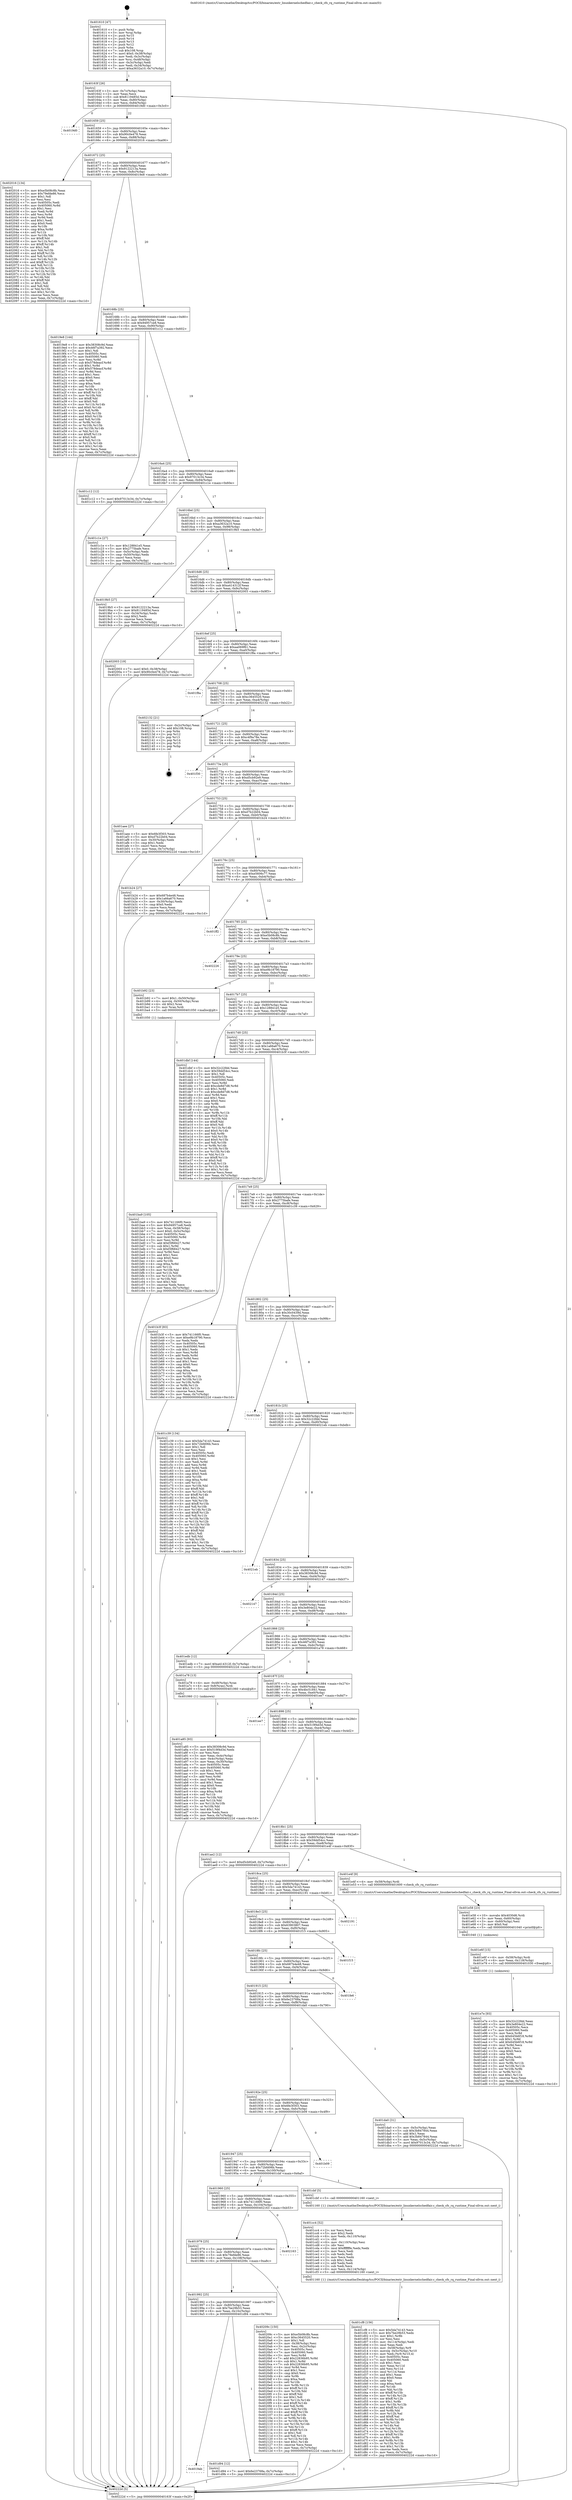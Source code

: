 digraph "0x401610" {
  label = "0x401610 (/mnt/c/Users/mathe/Desktop/tcc/POCII/binaries/extr_linuxkernelschedfair.c_check_cfs_rq_runtime_Final-ollvm.out::main(0))"
  labelloc = "t"
  node[shape=record]

  Entry [label="",width=0.3,height=0.3,shape=circle,fillcolor=black,style=filled]
  "0x40163f" [label="{
     0x40163f [26]\l
     | [instrs]\l
     &nbsp;&nbsp;0x40163f \<+3\>: mov -0x7c(%rbp),%eax\l
     &nbsp;&nbsp;0x401642 \<+2\>: mov %eax,%ecx\l
     &nbsp;&nbsp;0x401644 \<+6\>: sub $0x8119485d,%ecx\l
     &nbsp;&nbsp;0x40164a \<+3\>: mov %eax,-0x80(%rbp)\l
     &nbsp;&nbsp;0x40164d \<+6\>: mov %ecx,-0x84(%rbp)\l
     &nbsp;&nbsp;0x401653 \<+6\>: je 00000000004019d0 \<main+0x3c0\>\l
  }"]
  "0x4019d0" [label="{
     0x4019d0\l
  }", style=dashed]
  "0x401659" [label="{
     0x401659 [25]\l
     | [instrs]\l
     &nbsp;&nbsp;0x401659 \<+5\>: jmp 000000000040165e \<main+0x4e\>\l
     &nbsp;&nbsp;0x40165e \<+3\>: mov -0x80(%rbp),%eax\l
     &nbsp;&nbsp;0x401661 \<+5\>: sub $0x90c0e478,%eax\l
     &nbsp;&nbsp;0x401666 \<+6\>: mov %eax,-0x88(%rbp)\l
     &nbsp;&nbsp;0x40166c \<+6\>: je 0000000000402016 \<main+0xa06\>\l
  }"]
  Exit [label="",width=0.3,height=0.3,shape=circle,fillcolor=black,style=filled,peripheries=2]
  "0x402016" [label="{
     0x402016 [134]\l
     | [instrs]\l
     &nbsp;&nbsp;0x402016 \<+5\>: mov $0xe5b08c8b,%eax\l
     &nbsp;&nbsp;0x40201b \<+5\>: mov $0x79efde86,%ecx\l
     &nbsp;&nbsp;0x402020 \<+2\>: mov $0x1,%dl\l
     &nbsp;&nbsp;0x402022 \<+2\>: xor %esi,%esi\l
     &nbsp;&nbsp;0x402024 \<+7\>: mov 0x40505c,%edi\l
     &nbsp;&nbsp;0x40202b \<+8\>: mov 0x405060,%r8d\l
     &nbsp;&nbsp;0x402033 \<+3\>: sub $0x1,%esi\l
     &nbsp;&nbsp;0x402036 \<+3\>: mov %edi,%r9d\l
     &nbsp;&nbsp;0x402039 \<+3\>: add %esi,%r9d\l
     &nbsp;&nbsp;0x40203c \<+4\>: imul %r9d,%edi\l
     &nbsp;&nbsp;0x402040 \<+3\>: and $0x1,%edi\l
     &nbsp;&nbsp;0x402043 \<+3\>: cmp $0x0,%edi\l
     &nbsp;&nbsp;0x402046 \<+4\>: sete %r10b\l
     &nbsp;&nbsp;0x40204a \<+4\>: cmp $0xa,%r8d\l
     &nbsp;&nbsp;0x40204e \<+4\>: setl %r11b\l
     &nbsp;&nbsp;0x402052 \<+3\>: mov %r10b,%bl\l
     &nbsp;&nbsp;0x402055 \<+3\>: xor $0xff,%bl\l
     &nbsp;&nbsp;0x402058 \<+3\>: mov %r11b,%r14b\l
     &nbsp;&nbsp;0x40205b \<+4\>: xor $0xff,%r14b\l
     &nbsp;&nbsp;0x40205f \<+3\>: xor $0x1,%dl\l
     &nbsp;&nbsp;0x402062 \<+3\>: mov %bl,%r15b\l
     &nbsp;&nbsp;0x402065 \<+4\>: and $0xff,%r15b\l
     &nbsp;&nbsp;0x402069 \<+3\>: and %dl,%r10b\l
     &nbsp;&nbsp;0x40206c \<+3\>: mov %r14b,%r12b\l
     &nbsp;&nbsp;0x40206f \<+4\>: and $0xff,%r12b\l
     &nbsp;&nbsp;0x402073 \<+3\>: and %dl,%r11b\l
     &nbsp;&nbsp;0x402076 \<+3\>: or %r10b,%r15b\l
     &nbsp;&nbsp;0x402079 \<+3\>: or %r11b,%r12b\l
     &nbsp;&nbsp;0x40207c \<+3\>: xor %r12b,%r15b\l
     &nbsp;&nbsp;0x40207f \<+3\>: or %r14b,%bl\l
     &nbsp;&nbsp;0x402082 \<+3\>: xor $0xff,%bl\l
     &nbsp;&nbsp;0x402085 \<+3\>: or $0x1,%dl\l
     &nbsp;&nbsp;0x402088 \<+2\>: and %dl,%bl\l
     &nbsp;&nbsp;0x40208a \<+3\>: or %bl,%r15b\l
     &nbsp;&nbsp;0x40208d \<+4\>: test $0x1,%r15b\l
     &nbsp;&nbsp;0x402091 \<+3\>: cmovne %ecx,%eax\l
     &nbsp;&nbsp;0x402094 \<+3\>: mov %eax,-0x7c(%rbp)\l
     &nbsp;&nbsp;0x402097 \<+5\>: jmp 000000000040222d \<main+0xc1d\>\l
  }"]
  "0x401672" [label="{
     0x401672 [25]\l
     | [instrs]\l
     &nbsp;&nbsp;0x401672 \<+5\>: jmp 0000000000401677 \<main+0x67\>\l
     &nbsp;&nbsp;0x401677 \<+3\>: mov -0x80(%rbp),%eax\l
     &nbsp;&nbsp;0x40167a \<+5\>: sub $0x9122213a,%eax\l
     &nbsp;&nbsp;0x40167f \<+6\>: mov %eax,-0x8c(%rbp)\l
     &nbsp;&nbsp;0x401685 \<+6\>: je 00000000004019e8 \<main+0x3d8\>\l
  }"]
  "0x401e7e" [label="{
     0x401e7e [93]\l
     | [instrs]\l
     &nbsp;&nbsp;0x401e7e \<+5\>: mov $0x32c22fdd,%eax\l
     &nbsp;&nbsp;0x401e83 \<+5\>: mov $0x3e804e22,%esi\l
     &nbsp;&nbsp;0x401e88 \<+7\>: mov 0x40505c,%ecx\l
     &nbsp;&nbsp;0x401e8f \<+7\>: mov 0x405060,%edx\l
     &nbsp;&nbsp;0x401e96 \<+3\>: mov %ecx,%r8d\l
     &nbsp;&nbsp;0x401e99 \<+7\>: sub $0x645b6f18,%r8d\l
     &nbsp;&nbsp;0x401ea0 \<+4\>: sub $0x1,%r8d\l
     &nbsp;&nbsp;0x401ea4 \<+7\>: add $0x645b6f18,%r8d\l
     &nbsp;&nbsp;0x401eab \<+4\>: imul %r8d,%ecx\l
     &nbsp;&nbsp;0x401eaf \<+3\>: and $0x1,%ecx\l
     &nbsp;&nbsp;0x401eb2 \<+3\>: cmp $0x0,%ecx\l
     &nbsp;&nbsp;0x401eb5 \<+4\>: sete %r9b\l
     &nbsp;&nbsp;0x401eb9 \<+3\>: cmp $0xa,%edx\l
     &nbsp;&nbsp;0x401ebc \<+4\>: setl %r10b\l
     &nbsp;&nbsp;0x401ec0 \<+3\>: mov %r9b,%r11b\l
     &nbsp;&nbsp;0x401ec3 \<+3\>: and %r10b,%r11b\l
     &nbsp;&nbsp;0x401ec6 \<+3\>: xor %r10b,%r9b\l
     &nbsp;&nbsp;0x401ec9 \<+3\>: or %r9b,%r11b\l
     &nbsp;&nbsp;0x401ecc \<+4\>: test $0x1,%r11b\l
     &nbsp;&nbsp;0x401ed0 \<+3\>: cmovne %esi,%eax\l
     &nbsp;&nbsp;0x401ed3 \<+3\>: mov %eax,-0x7c(%rbp)\l
     &nbsp;&nbsp;0x401ed6 \<+5\>: jmp 000000000040222d \<main+0xc1d\>\l
  }"]
  "0x4019e8" [label="{
     0x4019e8 [144]\l
     | [instrs]\l
     &nbsp;&nbsp;0x4019e8 \<+5\>: mov $0x38308c9d,%eax\l
     &nbsp;&nbsp;0x4019ed \<+5\>: mov $0x46f7a392,%ecx\l
     &nbsp;&nbsp;0x4019f2 \<+2\>: mov $0x1,%dl\l
     &nbsp;&nbsp;0x4019f4 \<+7\>: mov 0x40505c,%esi\l
     &nbsp;&nbsp;0x4019fb \<+7\>: mov 0x405060,%edi\l
     &nbsp;&nbsp;0x401a02 \<+3\>: mov %esi,%r8d\l
     &nbsp;&nbsp;0x401a05 \<+7\>: sub $0x578deacf,%r8d\l
     &nbsp;&nbsp;0x401a0c \<+4\>: sub $0x1,%r8d\l
     &nbsp;&nbsp;0x401a10 \<+7\>: add $0x578deacf,%r8d\l
     &nbsp;&nbsp;0x401a17 \<+4\>: imul %r8d,%esi\l
     &nbsp;&nbsp;0x401a1b \<+3\>: and $0x1,%esi\l
     &nbsp;&nbsp;0x401a1e \<+3\>: cmp $0x0,%esi\l
     &nbsp;&nbsp;0x401a21 \<+4\>: sete %r9b\l
     &nbsp;&nbsp;0x401a25 \<+3\>: cmp $0xa,%edi\l
     &nbsp;&nbsp;0x401a28 \<+4\>: setl %r10b\l
     &nbsp;&nbsp;0x401a2c \<+3\>: mov %r9b,%r11b\l
     &nbsp;&nbsp;0x401a2f \<+4\>: xor $0xff,%r11b\l
     &nbsp;&nbsp;0x401a33 \<+3\>: mov %r10b,%bl\l
     &nbsp;&nbsp;0x401a36 \<+3\>: xor $0xff,%bl\l
     &nbsp;&nbsp;0x401a39 \<+3\>: xor $0x0,%dl\l
     &nbsp;&nbsp;0x401a3c \<+3\>: mov %r11b,%r14b\l
     &nbsp;&nbsp;0x401a3f \<+4\>: and $0x0,%r14b\l
     &nbsp;&nbsp;0x401a43 \<+3\>: and %dl,%r9b\l
     &nbsp;&nbsp;0x401a46 \<+3\>: mov %bl,%r15b\l
     &nbsp;&nbsp;0x401a49 \<+4\>: and $0x0,%r15b\l
     &nbsp;&nbsp;0x401a4d \<+3\>: and %dl,%r10b\l
     &nbsp;&nbsp;0x401a50 \<+3\>: or %r9b,%r14b\l
     &nbsp;&nbsp;0x401a53 \<+3\>: or %r10b,%r15b\l
     &nbsp;&nbsp;0x401a56 \<+3\>: xor %r15b,%r14b\l
     &nbsp;&nbsp;0x401a59 \<+3\>: or %bl,%r11b\l
     &nbsp;&nbsp;0x401a5c \<+4\>: xor $0xff,%r11b\l
     &nbsp;&nbsp;0x401a60 \<+3\>: or $0x0,%dl\l
     &nbsp;&nbsp;0x401a63 \<+3\>: and %dl,%r11b\l
     &nbsp;&nbsp;0x401a66 \<+3\>: or %r11b,%r14b\l
     &nbsp;&nbsp;0x401a69 \<+4\>: test $0x1,%r14b\l
     &nbsp;&nbsp;0x401a6d \<+3\>: cmovne %ecx,%eax\l
     &nbsp;&nbsp;0x401a70 \<+3\>: mov %eax,-0x7c(%rbp)\l
     &nbsp;&nbsp;0x401a73 \<+5\>: jmp 000000000040222d \<main+0xc1d\>\l
  }"]
  "0x40168b" [label="{
     0x40168b [25]\l
     | [instrs]\l
     &nbsp;&nbsp;0x40168b \<+5\>: jmp 0000000000401690 \<main+0x80\>\l
     &nbsp;&nbsp;0x401690 \<+3\>: mov -0x80(%rbp),%eax\l
     &nbsp;&nbsp;0x401693 \<+5\>: sub $0x94957ce8,%eax\l
     &nbsp;&nbsp;0x401698 \<+6\>: mov %eax,-0x90(%rbp)\l
     &nbsp;&nbsp;0x40169e \<+6\>: je 0000000000401c12 \<main+0x602\>\l
  }"]
  "0x401e6f" [label="{
     0x401e6f [15]\l
     | [instrs]\l
     &nbsp;&nbsp;0x401e6f \<+4\>: mov -0x58(%rbp),%rdi\l
     &nbsp;&nbsp;0x401e73 \<+6\>: mov %eax,-0x118(%rbp)\l
     &nbsp;&nbsp;0x401e79 \<+5\>: call 0000000000401030 \<free@plt\>\l
     | [calls]\l
     &nbsp;&nbsp;0x401030 \{1\} (unknown)\l
  }"]
  "0x401c12" [label="{
     0x401c12 [12]\l
     | [instrs]\l
     &nbsp;&nbsp;0x401c12 \<+7\>: movl $0x97013c34,-0x7c(%rbp)\l
     &nbsp;&nbsp;0x401c19 \<+5\>: jmp 000000000040222d \<main+0xc1d\>\l
  }"]
  "0x4016a4" [label="{
     0x4016a4 [25]\l
     | [instrs]\l
     &nbsp;&nbsp;0x4016a4 \<+5\>: jmp 00000000004016a9 \<main+0x99\>\l
     &nbsp;&nbsp;0x4016a9 \<+3\>: mov -0x80(%rbp),%eax\l
     &nbsp;&nbsp;0x4016ac \<+5\>: sub $0x97013c34,%eax\l
     &nbsp;&nbsp;0x4016b1 \<+6\>: mov %eax,-0x94(%rbp)\l
     &nbsp;&nbsp;0x4016b7 \<+6\>: je 0000000000401c1e \<main+0x60e\>\l
  }"]
  "0x401e58" [label="{
     0x401e58 [23]\l
     | [instrs]\l
     &nbsp;&nbsp;0x401e58 \<+10\>: movabs $0x4030d6,%rdi\l
     &nbsp;&nbsp;0x401e62 \<+3\>: mov %eax,-0x60(%rbp)\l
     &nbsp;&nbsp;0x401e65 \<+3\>: mov -0x60(%rbp),%esi\l
     &nbsp;&nbsp;0x401e68 \<+2\>: mov $0x0,%al\l
     &nbsp;&nbsp;0x401e6a \<+5\>: call 0000000000401040 \<printf@plt\>\l
     | [calls]\l
     &nbsp;&nbsp;0x401040 \{1\} (unknown)\l
  }"]
  "0x401c1e" [label="{
     0x401c1e [27]\l
     | [instrs]\l
     &nbsp;&nbsp;0x401c1e \<+5\>: mov $0x128841e5,%eax\l
     &nbsp;&nbsp;0x401c23 \<+5\>: mov $0x2775bafe,%ecx\l
     &nbsp;&nbsp;0x401c28 \<+3\>: mov -0x5c(%rbp),%edx\l
     &nbsp;&nbsp;0x401c2b \<+3\>: cmp -0x50(%rbp),%edx\l
     &nbsp;&nbsp;0x401c2e \<+3\>: cmovl %ecx,%eax\l
     &nbsp;&nbsp;0x401c31 \<+3\>: mov %eax,-0x7c(%rbp)\l
     &nbsp;&nbsp;0x401c34 \<+5\>: jmp 000000000040222d \<main+0xc1d\>\l
  }"]
  "0x4016bd" [label="{
     0x4016bd [25]\l
     | [instrs]\l
     &nbsp;&nbsp;0x4016bd \<+5\>: jmp 00000000004016c2 \<main+0xb2\>\l
     &nbsp;&nbsp;0x4016c2 \<+3\>: mov -0x80(%rbp),%eax\l
     &nbsp;&nbsp;0x4016c5 \<+5\>: sub $0xa3632a10,%eax\l
     &nbsp;&nbsp;0x4016ca \<+6\>: mov %eax,-0x98(%rbp)\l
     &nbsp;&nbsp;0x4016d0 \<+6\>: je 00000000004019b5 \<main+0x3a5\>\l
  }"]
  "0x4019ab" [label="{
     0x4019ab\l
  }", style=dashed]
  "0x4019b5" [label="{
     0x4019b5 [27]\l
     | [instrs]\l
     &nbsp;&nbsp;0x4019b5 \<+5\>: mov $0x9122213a,%eax\l
     &nbsp;&nbsp;0x4019ba \<+5\>: mov $0x8119485d,%ecx\l
     &nbsp;&nbsp;0x4019bf \<+3\>: mov -0x34(%rbp),%edx\l
     &nbsp;&nbsp;0x4019c2 \<+3\>: cmp $0x2,%edx\l
     &nbsp;&nbsp;0x4019c5 \<+3\>: cmovne %ecx,%eax\l
     &nbsp;&nbsp;0x4019c8 \<+3\>: mov %eax,-0x7c(%rbp)\l
     &nbsp;&nbsp;0x4019cb \<+5\>: jmp 000000000040222d \<main+0xc1d\>\l
  }"]
  "0x4016d6" [label="{
     0x4016d6 [25]\l
     | [instrs]\l
     &nbsp;&nbsp;0x4016d6 \<+5\>: jmp 00000000004016db \<main+0xcb\>\l
     &nbsp;&nbsp;0x4016db \<+3\>: mov -0x80(%rbp),%eax\l
     &nbsp;&nbsp;0x4016de \<+5\>: sub $0xa414312f,%eax\l
     &nbsp;&nbsp;0x4016e3 \<+6\>: mov %eax,-0x9c(%rbp)\l
     &nbsp;&nbsp;0x4016e9 \<+6\>: je 0000000000402003 \<main+0x9f3\>\l
  }"]
  "0x40222d" [label="{
     0x40222d [5]\l
     | [instrs]\l
     &nbsp;&nbsp;0x40222d \<+5\>: jmp 000000000040163f \<main+0x2f\>\l
  }"]
  "0x401610" [label="{
     0x401610 [47]\l
     | [instrs]\l
     &nbsp;&nbsp;0x401610 \<+1\>: push %rbp\l
     &nbsp;&nbsp;0x401611 \<+3\>: mov %rsp,%rbp\l
     &nbsp;&nbsp;0x401614 \<+2\>: push %r15\l
     &nbsp;&nbsp;0x401616 \<+2\>: push %r14\l
     &nbsp;&nbsp;0x401618 \<+2\>: push %r13\l
     &nbsp;&nbsp;0x40161a \<+2\>: push %r12\l
     &nbsp;&nbsp;0x40161c \<+1\>: push %rbx\l
     &nbsp;&nbsp;0x40161d \<+7\>: sub $0x108,%rsp\l
     &nbsp;&nbsp;0x401624 \<+7\>: movl $0x0,-0x38(%rbp)\l
     &nbsp;&nbsp;0x40162b \<+3\>: mov %edi,-0x3c(%rbp)\l
     &nbsp;&nbsp;0x40162e \<+4\>: mov %rsi,-0x48(%rbp)\l
     &nbsp;&nbsp;0x401632 \<+3\>: mov -0x3c(%rbp),%edi\l
     &nbsp;&nbsp;0x401635 \<+3\>: mov %edi,-0x34(%rbp)\l
     &nbsp;&nbsp;0x401638 \<+7\>: movl $0xa3632a10,-0x7c(%rbp)\l
  }"]
  "0x401d94" [label="{
     0x401d94 [12]\l
     | [instrs]\l
     &nbsp;&nbsp;0x401d94 \<+7\>: movl $0x6e23768a,-0x7c(%rbp)\l
     &nbsp;&nbsp;0x401d9b \<+5\>: jmp 000000000040222d \<main+0xc1d\>\l
  }"]
  "0x402003" [label="{
     0x402003 [19]\l
     | [instrs]\l
     &nbsp;&nbsp;0x402003 \<+7\>: movl $0x0,-0x38(%rbp)\l
     &nbsp;&nbsp;0x40200a \<+7\>: movl $0x90c0e478,-0x7c(%rbp)\l
     &nbsp;&nbsp;0x402011 \<+5\>: jmp 000000000040222d \<main+0xc1d\>\l
  }"]
  "0x4016ef" [label="{
     0x4016ef [25]\l
     | [instrs]\l
     &nbsp;&nbsp;0x4016ef \<+5\>: jmp 00000000004016f4 \<main+0xe4\>\l
     &nbsp;&nbsp;0x4016f4 \<+3\>: mov -0x80(%rbp),%eax\l
     &nbsp;&nbsp;0x4016f7 \<+5\>: sub $0xaa069f61,%eax\l
     &nbsp;&nbsp;0x4016fc \<+6\>: mov %eax,-0xa0(%rbp)\l
     &nbsp;&nbsp;0x401702 \<+6\>: je 0000000000401f8a \<main+0x97a\>\l
  }"]
  "0x401992" [label="{
     0x401992 [25]\l
     | [instrs]\l
     &nbsp;&nbsp;0x401992 \<+5\>: jmp 0000000000401997 \<main+0x387\>\l
     &nbsp;&nbsp;0x401997 \<+3\>: mov -0x80(%rbp),%eax\l
     &nbsp;&nbsp;0x40199a \<+5\>: sub $0x7be29b53,%eax\l
     &nbsp;&nbsp;0x40199f \<+6\>: mov %eax,-0x10c(%rbp)\l
     &nbsp;&nbsp;0x4019a5 \<+6\>: je 0000000000401d94 \<main+0x784\>\l
  }"]
  "0x401f8a" [label="{
     0x401f8a\l
  }", style=dashed]
  "0x401708" [label="{
     0x401708 [25]\l
     | [instrs]\l
     &nbsp;&nbsp;0x401708 \<+5\>: jmp 000000000040170d \<main+0xfd\>\l
     &nbsp;&nbsp;0x40170d \<+3\>: mov -0x80(%rbp),%eax\l
     &nbsp;&nbsp;0x401710 \<+5\>: sub $0xc3645520,%eax\l
     &nbsp;&nbsp;0x401715 \<+6\>: mov %eax,-0xa4(%rbp)\l
     &nbsp;&nbsp;0x40171b \<+6\>: je 0000000000402132 \<main+0xb22\>\l
  }"]
  "0x40209c" [label="{
     0x40209c [150]\l
     | [instrs]\l
     &nbsp;&nbsp;0x40209c \<+5\>: mov $0xe5b08c8b,%eax\l
     &nbsp;&nbsp;0x4020a1 \<+5\>: mov $0xc3645520,%ecx\l
     &nbsp;&nbsp;0x4020a6 \<+2\>: mov $0x1,%dl\l
     &nbsp;&nbsp;0x4020a8 \<+3\>: mov -0x38(%rbp),%esi\l
     &nbsp;&nbsp;0x4020ab \<+3\>: mov %esi,-0x2c(%rbp)\l
     &nbsp;&nbsp;0x4020ae \<+7\>: mov 0x40505c,%esi\l
     &nbsp;&nbsp;0x4020b5 \<+7\>: mov 0x405060,%edi\l
     &nbsp;&nbsp;0x4020bc \<+3\>: mov %esi,%r8d\l
     &nbsp;&nbsp;0x4020bf \<+7\>: add $0x22836b95,%r8d\l
     &nbsp;&nbsp;0x4020c6 \<+4\>: sub $0x1,%r8d\l
     &nbsp;&nbsp;0x4020ca \<+7\>: sub $0x22836b95,%r8d\l
     &nbsp;&nbsp;0x4020d1 \<+4\>: imul %r8d,%esi\l
     &nbsp;&nbsp;0x4020d5 \<+3\>: and $0x1,%esi\l
     &nbsp;&nbsp;0x4020d8 \<+3\>: cmp $0x0,%esi\l
     &nbsp;&nbsp;0x4020db \<+4\>: sete %r9b\l
     &nbsp;&nbsp;0x4020df \<+3\>: cmp $0xa,%edi\l
     &nbsp;&nbsp;0x4020e2 \<+4\>: setl %r10b\l
     &nbsp;&nbsp;0x4020e6 \<+3\>: mov %r9b,%r11b\l
     &nbsp;&nbsp;0x4020e9 \<+4\>: xor $0xff,%r11b\l
     &nbsp;&nbsp;0x4020ed \<+3\>: mov %r10b,%bl\l
     &nbsp;&nbsp;0x4020f0 \<+3\>: xor $0xff,%bl\l
     &nbsp;&nbsp;0x4020f3 \<+3\>: xor $0x1,%dl\l
     &nbsp;&nbsp;0x4020f6 \<+3\>: mov %r11b,%r14b\l
     &nbsp;&nbsp;0x4020f9 \<+4\>: and $0xff,%r14b\l
     &nbsp;&nbsp;0x4020fd \<+3\>: and %dl,%r9b\l
     &nbsp;&nbsp;0x402100 \<+3\>: mov %bl,%r15b\l
     &nbsp;&nbsp;0x402103 \<+4\>: and $0xff,%r15b\l
     &nbsp;&nbsp;0x402107 \<+3\>: and %dl,%r10b\l
     &nbsp;&nbsp;0x40210a \<+3\>: or %r9b,%r14b\l
     &nbsp;&nbsp;0x40210d \<+3\>: or %r10b,%r15b\l
     &nbsp;&nbsp;0x402110 \<+3\>: xor %r15b,%r14b\l
     &nbsp;&nbsp;0x402113 \<+3\>: or %bl,%r11b\l
     &nbsp;&nbsp;0x402116 \<+4\>: xor $0xff,%r11b\l
     &nbsp;&nbsp;0x40211a \<+3\>: or $0x1,%dl\l
     &nbsp;&nbsp;0x40211d \<+3\>: and %dl,%r11b\l
     &nbsp;&nbsp;0x402120 \<+3\>: or %r11b,%r14b\l
     &nbsp;&nbsp;0x402123 \<+4\>: test $0x1,%r14b\l
     &nbsp;&nbsp;0x402127 \<+3\>: cmovne %ecx,%eax\l
     &nbsp;&nbsp;0x40212a \<+3\>: mov %eax,-0x7c(%rbp)\l
     &nbsp;&nbsp;0x40212d \<+5\>: jmp 000000000040222d \<main+0xc1d\>\l
  }"]
  "0x402132" [label="{
     0x402132 [21]\l
     | [instrs]\l
     &nbsp;&nbsp;0x402132 \<+3\>: mov -0x2c(%rbp),%eax\l
     &nbsp;&nbsp;0x402135 \<+7\>: add $0x108,%rsp\l
     &nbsp;&nbsp;0x40213c \<+1\>: pop %rbx\l
     &nbsp;&nbsp;0x40213d \<+2\>: pop %r12\l
     &nbsp;&nbsp;0x40213f \<+2\>: pop %r13\l
     &nbsp;&nbsp;0x402141 \<+2\>: pop %r14\l
     &nbsp;&nbsp;0x402143 \<+2\>: pop %r15\l
     &nbsp;&nbsp;0x402145 \<+1\>: pop %rbp\l
     &nbsp;&nbsp;0x402146 \<+1\>: ret\l
  }"]
  "0x401721" [label="{
     0x401721 [25]\l
     | [instrs]\l
     &nbsp;&nbsp;0x401721 \<+5\>: jmp 0000000000401726 \<main+0x116\>\l
     &nbsp;&nbsp;0x401726 \<+3\>: mov -0x80(%rbp),%eax\l
     &nbsp;&nbsp;0x401729 \<+5\>: sub $0xc4f9a78e,%eax\l
     &nbsp;&nbsp;0x40172e \<+6\>: mov %eax,-0xa8(%rbp)\l
     &nbsp;&nbsp;0x401734 \<+6\>: je 0000000000401f30 \<main+0x920\>\l
  }"]
  "0x401979" [label="{
     0x401979 [25]\l
     | [instrs]\l
     &nbsp;&nbsp;0x401979 \<+5\>: jmp 000000000040197e \<main+0x36e\>\l
     &nbsp;&nbsp;0x40197e \<+3\>: mov -0x80(%rbp),%eax\l
     &nbsp;&nbsp;0x401981 \<+5\>: sub $0x79efde86,%eax\l
     &nbsp;&nbsp;0x401986 \<+6\>: mov %eax,-0x108(%rbp)\l
     &nbsp;&nbsp;0x40198c \<+6\>: je 000000000040209c \<main+0xa8c\>\l
  }"]
  "0x401f30" [label="{
     0x401f30\l
  }", style=dashed]
  "0x40173a" [label="{
     0x40173a [25]\l
     | [instrs]\l
     &nbsp;&nbsp;0x40173a \<+5\>: jmp 000000000040173f \<main+0x12f\>\l
     &nbsp;&nbsp;0x40173f \<+3\>: mov -0x80(%rbp),%eax\l
     &nbsp;&nbsp;0x401742 \<+5\>: sub $0xd5cb92e9,%eax\l
     &nbsp;&nbsp;0x401747 \<+6\>: mov %eax,-0xac(%rbp)\l
     &nbsp;&nbsp;0x40174d \<+6\>: je 0000000000401aee \<main+0x4de\>\l
  }"]
  "0x402163" [label="{
     0x402163\l
  }", style=dashed]
  "0x401aee" [label="{
     0x401aee [27]\l
     | [instrs]\l
     &nbsp;&nbsp;0x401aee \<+5\>: mov $0x6fe3f303,%eax\l
     &nbsp;&nbsp;0x401af3 \<+5\>: mov $0xd7b22b04,%ecx\l
     &nbsp;&nbsp;0x401af8 \<+3\>: mov -0x30(%rbp),%edx\l
     &nbsp;&nbsp;0x401afb \<+3\>: cmp $0x1,%edx\l
     &nbsp;&nbsp;0x401afe \<+3\>: cmovl %ecx,%eax\l
     &nbsp;&nbsp;0x401b01 \<+3\>: mov %eax,-0x7c(%rbp)\l
     &nbsp;&nbsp;0x401b04 \<+5\>: jmp 000000000040222d \<main+0xc1d\>\l
  }"]
  "0x401753" [label="{
     0x401753 [25]\l
     | [instrs]\l
     &nbsp;&nbsp;0x401753 \<+5\>: jmp 0000000000401758 \<main+0x148\>\l
     &nbsp;&nbsp;0x401758 \<+3\>: mov -0x80(%rbp),%eax\l
     &nbsp;&nbsp;0x40175b \<+5\>: sub $0xd7b22b04,%eax\l
     &nbsp;&nbsp;0x401760 \<+6\>: mov %eax,-0xb0(%rbp)\l
     &nbsp;&nbsp;0x401766 \<+6\>: je 0000000000401b24 \<main+0x514\>\l
  }"]
  "0x401cf8" [label="{
     0x401cf8 [156]\l
     | [instrs]\l
     &nbsp;&nbsp;0x401cf8 \<+5\>: mov $0x5da74143,%ecx\l
     &nbsp;&nbsp;0x401cfd \<+5\>: mov $0x7be29b53,%edx\l
     &nbsp;&nbsp;0x401d02 \<+3\>: mov $0x1,%r8b\l
     &nbsp;&nbsp;0x401d05 \<+2\>: xor %esi,%esi\l
     &nbsp;&nbsp;0x401d07 \<+6\>: mov -0x114(%rbp),%edi\l
     &nbsp;&nbsp;0x401d0d \<+3\>: imul %eax,%edi\l
     &nbsp;&nbsp;0x401d10 \<+4\>: mov -0x58(%rbp),%r9\l
     &nbsp;&nbsp;0x401d14 \<+4\>: movslq -0x5c(%rbp),%r10\l
     &nbsp;&nbsp;0x401d18 \<+4\>: mov %edi,(%r9,%r10,4)\l
     &nbsp;&nbsp;0x401d1c \<+7\>: mov 0x40505c,%eax\l
     &nbsp;&nbsp;0x401d23 \<+7\>: mov 0x405060,%edi\l
     &nbsp;&nbsp;0x401d2a \<+3\>: sub $0x1,%esi\l
     &nbsp;&nbsp;0x401d2d \<+3\>: mov %eax,%r11d\l
     &nbsp;&nbsp;0x401d30 \<+3\>: add %esi,%r11d\l
     &nbsp;&nbsp;0x401d33 \<+4\>: imul %r11d,%eax\l
     &nbsp;&nbsp;0x401d37 \<+3\>: and $0x1,%eax\l
     &nbsp;&nbsp;0x401d3a \<+3\>: cmp $0x0,%eax\l
     &nbsp;&nbsp;0x401d3d \<+3\>: sete %bl\l
     &nbsp;&nbsp;0x401d40 \<+3\>: cmp $0xa,%edi\l
     &nbsp;&nbsp;0x401d43 \<+4\>: setl %r14b\l
     &nbsp;&nbsp;0x401d47 \<+3\>: mov %bl,%r15b\l
     &nbsp;&nbsp;0x401d4a \<+4\>: xor $0xff,%r15b\l
     &nbsp;&nbsp;0x401d4e \<+3\>: mov %r14b,%r12b\l
     &nbsp;&nbsp;0x401d51 \<+4\>: xor $0xff,%r12b\l
     &nbsp;&nbsp;0x401d55 \<+4\>: xor $0x1,%r8b\l
     &nbsp;&nbsp;0x401d59 \<+3\>: mov %r15b,%r13b\l
     &nbsp;&nbsp;0x401d5c \<+4\>: and $0xff,%r13b\l
     &nbsp;&nbsp;0x401d60 \<+3\>: and %r8b,%bl\l
     &nbsp;&nbsp;0x401d63 \<+3\>: mov %r12b,%al\l
     &nbsp;&nbsp;0x401d66 \<+2\>: and $0xff,%al\l
     &nbsp;&nbsp;0x401d68 \<+3\>: and %r8b,%r14b\l
     &nbsp;&nbsp;0x401d6b \<+3\>: or %bl,%r13b\l
     &nbsp;&nbsp;0x401d6e \<+3\>: or %r14b,%al\l
     &nbsp;&nbsp;0x401d71 \<+3\>: xor %al,%r13b\l
     &nbsp;&nbsp;0x401d74 \<+3\>: or %r12b,%r15b\l
     &nbsp;&nbsp;0x401d77 \<+4\>: xor $0xff,%r15b\l
     &nbsp;&nbsp;0x401d7b \<+4\>: or $0x1,%r8b\l
     &nbsp;&nbsp;0x401d7f \<+3\>: and %r8b,%r15b\l
     &nbsp;&nbsp;0x401d82 \<+3\>: or %r15b,%r13b\l
     &nbsp;&nbsp;0x401d85 \<+4\>: test $0x1,%r13b\l
     &nbsp;&nbsp;0x401d89 \<+3\>: cmovne %edx,%ecx\l
     &nbsp;&nbsp;0x401d8c \<+3\>: mov %ecx,-0x7c(%rbp)\l
     &nbsp;&nbsp;0x401d8f \<+5\>: jmp 000000000040222d \<main+0xc1d\>\l
  }"]
  "0x401b24" [label="{
     0x401b24 [27]\l
     | [instrs]\l
     &nbsp;&nbsp;0x401b24 \<+5\>: mov $0x687b4e48,%eax\l
     &nbsp;&nbsp;0x401b29 \<+5\>: mov $0x1a66a670,%ecx\l
     &nbsp;&nbsp;0x401b2e \<+3\>: mov -0x30(%rbp),%edx\l
     &nbsp;&nbsp;0x401b31 \<+3\>: cmp $0x0,%edx\l
     &nbsp;&nbsp;0x401b34 \<+3\>: cmove %ecx,%eax\l
     &nbsp;&nbsp;0x401b37 \<+3\>: mov %eax,-0x7c(%rbp)\l
     &nbsp;&nbsp;0x401b3a \<+5\>: jmp 000000000040222d \<main+0xc1d\>\l
  }"]
  "0x40176c" [label="{
     0x40176c [25]\l
     | [instrs]\l
     &nbsp;&nbsp;0x40176c \<+5\>: jmp 0000000000401771 \<main+0x161\>\l
     &nbsp;&nbsp;0x401771 \<+3\>: mov -0x80(%rbp),%eax\l
     &nbsp;&nbsp;0x401774 \<+5\>: sub $0xe5606c77,%eax\l
     &nbsp;&nbsp;0x401779 \<+6\>: mov %eax,-0xb4(%rbp)\l
     &nbsp;&nbsp;0x40177f \<+6\>: je 0000000000401ff2 \<main+0x9e2\>\l
  }"]
  "0x401cc4" [label="{
     0x401cc4 [52]\l
     | [instrs]\l
     &nbsp;&nbsp;0x401cc4 \<+2\>: xor %ecx,%ecx\l
     &nbsp;&nbsp;0x401cc6 \<+5\>: mov $0x2,%edx\l
     &nbsp;&nbsp;0x401ccb \<+6\>: mov %edx,-0x110(%rbp)\l
     &nbsp;&nbsp;0x401cd1 \<+1\>: cltd\l
     &nbsp;&nbsp;0x401cd2 \<+6\>: mov -0x110(%rbp),%esi\l
     &nbsp;&nbsp;0x401cd8 \<+2\>: idiv %esi\l
     &nbsp;&nbsp;0x401cda \<+6\>: imul $0xfffffffe,%edx,%edx\l
     &nbsp;&nbsp;0x401ce0 \<+2\>: mov %ecx,%edi\l
     &nbsp;&nbsp;0x401ce2 \<+2\>: sub %edx,%edi\l
     &nbsp;&nbsp;0x401ce4 \<+2\>: mov %ecx,%edx\l
     &nbsp;&nbsp;0x401ce6 \<+3\>: sub $0x1,%edx\l
     &nbsp;&nbsp;0x401ce9 \<+2\>: add %edx,%edi\l
     &nbsp;&nbsp;0x401ceb \<+2\>: sub %edi,%ecx\l
     &nbsp;&nbsp;0x401ced \<+6\>: mov %ecx,-0x114(%rbp)\l
     &nbsp;&nbsp;0x401cf3 \<+5\>: call 0000000000401160 \<next_i\>\l
     | [calls]\l
     &nbsp;&nbsp;0x401160 \{1\} (/mnt/c/Users/mathe/Desktop/tcc/POCII/binaries/extr_linuxkernelschedfair.c_check_cfs_rq_runtime_Final-ollvm.out::next_i)\l
  }"]
  "0x401ff2" [label="{
     0x401ff2\l
  }", style=dashed]
  "0x401785" [label="{
     0x401785 [25]\l
     | [instrs]\l
     &nbsp;&nbsp;0x401785 \<+5\>: jmp 000000000040178a \<main+0x17a\>\l
     &nbsp;&nbsp;0x40178a \<+3\>: mov -0x80(%rbp),%eax\l
     &nbsp;&nbsp;0x40178d \<+5\>: sub $0xe5b08c8b,%eax\l
     &nbsp;&nbsp;0x401792 \<+6\>: mov %eax,-0xb8(%rbp)\l
     &nbsp;&nbsp;0x401798 \<+6\>: je 0000000000402226 \<main+0xc16\>\l
  }"]
  "0x401960" [label="{
     0x401960 [25]\l
     | [instrs]\l
     &nbsp;&nbsp;0x401960 \<+5\>: jmp 0000000000401965 \<main+0x355\>\l
     &nbsp;&nbsp;0x401965 \<+3\>: mov -0x80(%rbp),%eax\l
     &nbsp;&nbsp;0x401968 \<+5\>: sub $0x741166f0,%eax\l
     &nbsp;&nbsp;0x40196d \<+6\>: mov %eax,-0x104(%rbp)\l
     &nbsp;&nbsp;0x401973 \<+6\>: je 0000000000402163 \<main+0xb53\>\l
  }"]
  "0x402226" [label="{
     0x402226\l
  }", style=dashed]
  "0x40179e" [label="{
     0x40179e [25]\l
     | [instrs]\l
     &nbsp;&nbsp;0x40179e \<+5\>: jmp 00000000004017a3 \<main+0x193\>\l
     &nbsp;&nbsp;0x4017a3 \<+3\>: mov -0x80(%rbp),%eax\l
     &nbsp;&nbsp;0x4017a6 \<+5\>: sub $0xe9b18790,%eax\l
     &nbsp;&nbsp;0x4017ab \<+6\>: mov %eax,-0xbc(%rbp)\l
     &nbsp;&nbsp;0x4017b1 \<+6\>: je 0000000000401b92 \<main+0x582\>\l
  }"]
  "0x401cbf" [label="{
     0x401cbf [5]\l
     | [instrs]\l
     &nbsp;&nbsp;0x401cbf \<+5\>: call 0000000000401160 \<next_i\>\l
     | [calls]\l
     &nbsp;&nbsp;0x401160 \{1\} (/mnt/c/Users/mathe/Desktop/tcc/POCII/binaries/extr_linuxkernelschedfair.c_check_cfs_rq_runtime_Final-ollvm.out::next_i)\l
  }"]
  "0x401b92" [label="{
     0x401b92 [23]\l
     | [instrs]\l
     &nbsp;&nbsp;0x401b92 \<+7\>: movl $0x1,-0x50(%rbp)\l
     &nbsp;&nbsp;0x401b99 \<+4\>: movslq -0x50(%rbp),%rax\l
     &nbsp;&nbsp;0x401b9d \<+4\>: shl $0x2,%rax\l
     &nbsp;&nbsp;0x401ba1 \<+3\>: mov %rax,%rdi\l
     &nbsp;&nbsp;0x401ba4 \<+5\>: call 0000000000401050 \<malloc@plt\>\l
     | [calls]\l
     &nbsp;&nbsp;0x401050 \{1\} (unknown)\l
  }"]
  "0x4017b7" [label="{
     0x4017b7 [25]\l
     | [instrs]\l
     &nbsp;&nbsp;0x4017b7 \<+5\>: jmp 00000000004017bc \<main+0x1ac\>\l
     &nbsp;&nbsp;0x4017bc \<+3\>: mov -0x80(%rbp),%eax\l
     &nbsp;&nbsp;0x4017bf \<+5\>: sub $0x128841e5,%eax\l
     &nbsp;&nbsp;0x4017c4 \<+6\>: mov %eax,-0xc0(%rbp)\l
     &nbsp;&nbsp;0x4017ca \<+6\>: je 0000000000401dbf \<main+0x7af\>\l
  }"]
  "0x401947" [label="{
     0x401947 [25]\l
     | [instrs]\l
     &nbsp;&nbsp;0x401947 \<+5\>: jmp 000000000040194c \<main+0x33c\>\l
     &nbsp;&nbsp;0x40194c \<+3\>: mov -0x80(%rbp),%eax\l
     &nbsp;&nbsp;0x40194f \<+5\>: sub $0x72bfd06b,%eax\l
     &nbsp;&nbsp;0x401954 \<+6\>: mov %eax,-0x100(%rbp)\l
     &nbsp;&nbsp;0x40195a \<+6\>: je 0000000000401cbf \<main+0x6af\>\l
  }"]
  "0x401dbf" [label="{
     0x401dbf [144]\l
     | [instrs]\l
     &nbsp;&nbsp;0x401dbf \<+5\>: mov $0x32c22fdd,%eax\l
     &nbsp;&nbsp;0x401dc4 \<+5\>: mov $0x59dd54cc,%ecx\l
     &nbsp;&nbsp;0x401dc9 \<+2\>: mov $0x1,%dl\l
     &nbsp;&nbsp;0x401dcb \<+7\>: mov 0x40505c,%esi\l
     &nbsp;&nbsp;0x401dd2 \<+7\>: mov 0x405060,%edi\l
     &nbsp;&nbsp;0x401dd9 \<+3\>: mov %esi,%r8d\l
     &nbsp;&nbsp;0x401ddc \<+7\>: add $0xcde8d7d8,%r8d\l
     &nbsp;&nbsp;0x401de3 \<+4\>: sub $0x1,%r8d\l
     &nbsp;&nbsp;0x401de7 \<+7\>: sub $0xcde8d7d8,%r8d\l
     &nbsp;&nbsp;0x401dee \<+4\>: imul %r8d,%esi\l
     &nbsp;&nbsp;0x401df2 \<+3\>: and $0x1,%esi\l
     &nbsp;&nbsp;0x401df5 \<+3\>: cmp $0x0,%esi\l
     &nbsp;&nbsp;0x401df8 \<+4\>: sete %r9b\l
     &nbsp;&nbsp;0x401dfc \<+3\>: cmp $0xa,%edi\l
     &nbsp;&nbsp;0x401dff \<+4\>: setl %r10b\l
     &nbsp;&nbsp;0x401e03 \<+3\>: mov %r9b,%r11b\l
     &nbsp;&nbsp;0x401e06 \<+4\>: xor $0xff,%r11b\l
     &nbsp;&nbsp;0x401e0a \<+3\>: mov %r10b,%bl\l
     &nbsp;&nbsp;0x401e0d \<+3\>: xor $0xff,%bl\l
     &nbsp;&nbsp;0x401e10 \<+3\>: xor $0x0,%dl\l
     &nbsp;&nbsp;0x401e13 \<+3\>: mov %r11b,%r14b\l
     &nbsp;&nbsp;0x401e16 \<+4\>: and $0x0,%r14b\l
     &nbsp;&nbsp;0x401e1a \<+3\>: and %dl,%r9b\l
     &nbsp;&nbsp;0x401e1d \<+3\>: mov %bl,%r15b\l
     &nbsp;&nbsp;0x401e20 \<+4\>: and $0x0,%r15b\l
     &nbsp;&nbsp;0x401e24 \<+3\>: and %dl,%r10b\l
     &nbsp;&nbsp;0x401e27 \<+3\>: or %r9b,%r14b\l
     &nbsp;&nbsp;0x401e2a \<+3\>: or %r10b,%r15b\l
     &nbsp;&nbsp;0x401e2d \<+3\>: xor %r15b,%r14b\l
     &nbsp;&nbsp;0x401e30 \<+3\>: or %bl,%r11b\l
     &nbsp;&nbsp;0x401e33 \<+4\>: xor $0xff,%r11b\l
     &nbsp;&nbsp;0x401e37 \<+3\>: or $0x0,%dl\l
     &nbsp;&nbsp;0x401e3a \<+3\>: and %dl,%r11b\l
     &nbsp;&nbsp;0x401e3d \<+3\>: or %r11b,%r14b\l
     &nbsp;&nbsp;0x401e40 \<+4\>: test $0x1,%r14b\l
     &nbsp;&nbsp;0x401e44 \<+3\>: cmovne %ecx,%eax\l
     &nbsp;&nbsp;0x401e47 \<+3\>: mov %eax,-0x7c(%rbp)\l
     &nbsp;&nbsp;0x401e4a \<+5\>: jmp 000000000040222d \<main+0xc1d\>\l
  }"]
  "0x4017d0" [label="{
     0x4017d0 [25]\l
     | [instrs]\l
     &nbsp;&nbsp;0x4017d0 \<+5\>: jmp 00000000004017d5 \<main+0x1c5\>\l
     &nbsp;&nbsp;0x4017d5 \<+3\>: mov -0x80(%rbp),%eax\l
     &nbsp;&nbsp;0x4017d8 \<+5\>: sub $0x1a66a670,%eax\l
     &nbsp;&nbsp;0x4017dd \<+6\>: mov %eax,-0xc4(%rbp)\l
     &nbsp;&nbsp;0x4017e3 \<+6\>: je 0000000000401b3f \<main+0x52f\>\l
  }"]
  "0x401b09" [label="{
     0x401b09\l
  }", style=dashed]
  "0x401b3f" [label="{
     0x401b3f [83]\l
     | [instrs]\l
     &nbsp;&nbsp;0x401b3f \<+5\>: mov $0x741166f0,%eax\l
     &nbsp;&nbsp;0x401b44 \<+5\>: mov $0xe9b18790,%ecx\l
     &nbsp;&nbsp;0x401b49 \<+2\>: xor %edx,%edx\l
     &nbsp;&nbsp;0x401b4b \<+7\>: mov 0x40505c,%esi\l
     &nbsp;&nbsp;0x401b52 \<+7\>: mov 0x405060,%edi\l
     &nbsp;&nbsp;0x401b59 \<+3\>: sub $0x1,%edx\l
     &nbsp;&nbsp;0x401b5c \<+3\>: mov %esi,%r8d\l
     &nbsp;&nbsp;0x401b5f \<+3\>: add %edx,%r8d\l
     &nbsp;&nbsp;0x401b62 \<+4\>: imul %r8d,%esi\l
     &nbsp;&nbsp;0x401b66 \<+3\>: and $0x1,%esi\l
     &nbsp;&nbsp;0x401b69 \<+3\>: cmp $0x0,%esi\l
     &nbsp;&nbsp;0x401b6c \<+4\>: sete %r9b\l
     &nbsp;&nbsp;0x401b70 \<+3\>: cmp $0xa,%edi\l
     &nbsp;&nbsp;0x401b73 \<+4\>: setl %r10b\l
     &nbsp;&nbsp;0x401b77 \<+3\>: mov %r9b,%r11b\l
     &nbsp;&nbsp;0x401b7a \<+3\>: and %r10b,%r11b\l
     &nbsp;&nbsp;0x401b7d \<+3\>: xor %r10b,%r9b\l
     &nbsp;&nbsp;0x401b80 \<+3\>: or %r9b,%r11b\l
     &nbsp;&nbsp;0x401b83 \<+4\>: test $0x1,%r11b\l
     &nbsp;&nbsp;0x401b87 \<+3\>: cmovne %ecx,%eax\l
     &nbsp;&nbsp;0x401b8a \<+3\>: mov %eax,-0x7c(%rbp)\l
     &nbsp;&nbsp;0x401b8d \<+5\>: jmp 000000000040222d \<main+0xc1d\>\l
  }"]
  "0x4017e9" [label="{
     0x4017e9 [25]\l
     | [instrs]\l
     &nbsp;&nbsp;0x4017e9 \<+5\>: jmp 00000000004017ee \<main+0x1de\>\l
     &nbsp;&nbsp;0x4017ee \<+3\>: mov -0x80(%rbp),%eax\l
     &nbsp;&nbsp;0x4017f1 \<+5\>: sub $0x2775bafe,%eax\l
     &nbsp;&nbsp;0x4017f6 \<+6\>: mov %eax,-0xc8(%rbp)\l
     &nbsp;&nbsp;0x4017fc \<+6\>: je 0000000000401c39 \<main+0x629\>\l
  }"]
  "0x40192e" [label="{
     0x40192e [25]\l
     | [instrs]\l
     &nbsp;&nbsp;0x40192e \<+5\>: jmp 0000000000401933 \<main+0x323\>\l
     &nbsp;&nbsp;0x401933 \<+3\>: mov -0x80(%rbp),%eax\l
     &nbsp;&nbsp;0x401936 \<+5\>: sub $0x6fe3f303,%eax\l
     &nbsp;&nbsp;0x40193b \<+6\>: mov %eax,-0xfc(%rbp)\l
     &nbsp;&nbsp;0x401941 \<+6\>: je 0000000000401b09 \<main+0x4f9\>\l
  }"]
  "0x401c39" [label="{
     0x401c39 [134]\l
     | [instrs]\l
     &nbsp;&nbsp;0x401c39 \<+5\>: mov $0x5da74143,%eax\l
     &nbsp;&nbsp;0x401c3e \<+5\>: mov $0x72bfd06b,%ecx\l
     &nbsp;&nbsp;0x401c43 \<+2\>: mov $0x1,%dl\l
     &nbsp;&nbsp;0x401c45 \<+2\>: xor %esi,%esi\l
     &nbsp;&nbsp;0x401c47 \<+7\>: mov 0x40505c,%edi\l
     &nbsp;&nbsp;0x401c4e \<+8\>: mov 0x405060,%r8d\l
     &nbsp;&nbsp;0x401c56 \<+3\>: sub $0x1,%esi\l
     &nbsp;&nbsp;0x401c59 \<+3\>: mov %edi,%r9d\l
     &nbsp;&nbsp;0x401c5c \<+3\>: add %esi,%r9d\l
     &nbsp;&nbsp;0x401c5f \<+4\>: imul %r9d,%edi\l
     &nbsp;&nbsp;0x401c63 \<+3\>: and $0x1,%edi\l
     &nbsp;&nbsp;0x401c66 \<+3\>: cmp $0x0,%edi\l
     &nbsp;&nbsp;0x401c69 \<+4\>: sete %r10b\l
     &nbsp;&nbsp;0x401c6d \<+4\>: cmp $0xa,%r8d\l
     &nbsp;&nbsp;0x401c71 \<+4\>: setl %r11b\l
     &nbsp;&nbsp;0x401c75 \<+3\>: mov %r10b,%bl\l
     &nbsp;&nbsp;0x401c78 \<+3\>: xor $0xff,%bl\l
     &nbsp;&nbsp;0x401c7b \<+3\>: mov %r11b,%r14b\l
     &nbsp;&nbsp;0x401c7e \<+4\>: xor $0xff,%r14b\l
     &nbsp;&nbsp;0x401c82 \<+3\>: xor $0x1,%dl\l
     &nbsp;&nbsp;0x401c85 \<+3\>: mov %bl,%r15b\l
     &nbsp;&nbsp;0x401c88 \<+4\>: and $0xff,%r15b\l
     &nbsp;&nbsp;0x401c8c \<+3\>: and %dl,%r10b\l
     &nbsp;&nbsp;0x401c8f \<+3\>: mov %r14b,%r12b\l
     &nbsp;&nbsp;0x401c92 \<+4\>: and $0xff,%r12b\l
     &nbsp;&nbsp;0x401c96 \<+3\>: and %dl,%r11b\l
     &nbsp;&nbsp;0x401c99 \<+3\>: or %r10b,%r15b\l
     &nbsp;&nbsp;0x401c9c \<+3\>: or %r11b,%r12b\l
     &nbsp;&nbsp;0x401c9f \<+3\>: xor %r12b,%r15b\l
     &nbsp;&nbsp;0x401ca2 \<+3\>: or %r14b,%bl\l
     &nbsp;&nbsp;0x401ca5 \<+3\>: xor $0xff,%bl\l
     &nbsp;&nbsp;0x401ca8 \<+3\>: or $0x1,%dl\l
     &nbsp;&nbsp;0x401cab \<+2\>: and %dl,%bl\l
     &nbsp;&nbsp;0x401cad \<+3\>: or %bl,%r15b\l
     &nbsp;&nbsp;0x401cb0 \<+4\>: test $0x1,%r15b\l
     &nbsp;&nbsp;0x401cb4 \<+3\>: cmovne %ecx,%eax\l
     &nbsp;&nbsp;0x401cb7 \<+3\>: mov %eax,-0x7c(%rbp)\l
     &nbsp;&nbsp;0x401cba \<+5\>: jmp 000000000040222d \<main+0xc1d\>\l
  }"]
  "0x401802" [label="{
     0x401802 [25]\l
     | [instrs]\l
     &nbsp;&nbsp;0x401802 \<+5\>: jmp 0000000000401807 \<main+0x1f7\>\l
     &nbsp;&nbsp;0x401807 \<+3\>: mov -0x80(%rbp),%eax\l
     &nbsp;&nbsp;0x40180a \<+5\>: sub $0x30c0439d,%eax\l
     &nbsp;&nbsp;0x40180f \<+6\>: mov %eax,-0xcc(%rbp)\l
     &nbsp;&nbsp;0x401815 \<+6\>: je 0000000000401fab \<main+0x99b\>\l
  }"]
  "0x401da0" [label="{
     0x401da0 [31]\l
     | [instrs]\l
     &nbsp;&nbsp;0x401da0 \<+3\>: mov -0x5c(%rbp),%eax\l
     &nbsp;&nbsp;0x401da3 \<+5\>: sub $0x3b847844,%eax\l
     &nbsp;&nbsp;0x401da8 \<+3\>: add $0x1,%eax\l
     &nbsp;&nbsp;0x401dab \<+5\>: add $0x3b847844,%eax\l
     &nbsp;&nbsp;0x401db0 \<+3\>: mov %eax,-0x5c(%rbp)\l
     &nbsp;&nbsp;0x401db3 \<+7\>: movl $0x97013c34,-0x7c(%rbp)\l
     &nbsp;&nbsp;0x401dba \<+5\>: jmp 000000000040222d \<main+0xc1d\>\l
  }"]
  "0x401fab" [label="{
     0x401fab\l
  }", style=dashed]
  "0x40181b" [label="{
     0x40181b [25]\l
     | [instrs]\l
     &nbsp;&nbsp;0x40181b \<+5\>: jmp 0000000000401820 \<main+0x210\>\l
     &nbsp;&nbsp;0x401820 \<+3\>: mov -0x80(%rbp),%eax\l
     &nbsp;&nbsp;0x401823 \<+5\>: sub $0x32c22fdd,%eax\l
     &nbsp;&nbsp;0x401828 \<+6\>: mov %eax,-0xd0(%rbp)\l
     &nbsp;&nbsp;0x40182e \<+6\>: je 00000000004021eb \<main+0xbdb\>\l
  }"]
  "0x401915" [label="{
     0x401915 [25]\l
     | [instrs]\l
     &nbsp;&nbsp;0x401915 \<+5\>: jmp 000000000040191a \<main+0x30a\>\l
     &nbsp;&nbsp;0x40191a \<+3\>: mov -0x80(%rbp),%eax\l
     &nbsp;&nbsp;0x40191d \<+5\>: sub $0x6e23768a,%eax\l
     &nbsp;&nbsp;0x401922 \<+6\>: mov %eax,-0xf8(%rbp)\l
     &nbsp;&nbsp;0x401928 \<+6\>: je 0000000000401da0 \<main+0x790\>\l
  }"]
  "0x4021eb" [label="{
     0x4021eb\l
  }", style=dashed]
  "0x401834" [label="{
     0x401834 [25]\l
     | [instrs]\l
     &nbsp;&nbsp;0x401834 \<+5\>: jmp 0000000000401839 \<main+0x229\>\l
     &nbsp;&nbsp;0x401839 \<+3\>: mov -0x80(%rbp),%eax\l
     &nbsp;&nbsp;0x40183c \<+5\>: sub $0x38308c9d,%eax\l
     &nbsp;&nbsp;0x401841 \<+6\>: mov %eax,-0xd4(%rbp)\l
     &nbsp;&nbsp;0x401847 \<+6\>: je 0000000000402147 \<main+0xb37\>\l
  }"]
  "0x401fe6" [label="{
     0x401fe6\l
  }", style=dashed]
  "0x402147" [label="{
     0x402147\l
  }", style=dashed]
  "0x40184d" [label="{
     0x40184d [25]\l
     | [instrs]\l
     &nbsp;&nbsp;0x40184d \<+5\>: jmp 0000000000401852 \<main+0x242\>\l
     &nbsp;&nbsp;0x401852 \<+3\>: mov -0x80(%rbp),%eax\l
     &nbsp;&nbsp;0x401855 \<+5\>: sub $0x3e804e22,%eax\l
     &nbsp;&nbsp;0x40185a \<+6\>: mov %eax,-0xd8(%rbp)\l
     &nbsp;&nbsp;0x401860 \<+6\>: je 0000000000401edb \<main+0x8cb\>\l
  }"]
  "0x4018fc" [label="{
     0x4018fc [25]\l
     | [instrs]\l
     &nbsp;&nbsp;0x4018fc \<+5\>: jmp 0000000000401901 \<main+0x2f1\>\l
     &nbsp;&nbsp;0x401901 \<+3\>: mov -0x80(%rbp),%eax\l
     &nbsp;&nbsp;0x401904 \<+5\>: sub $0x687b4e48,%eax\l
     &nbsp;&nbsp;0x401909 \<+6\>: mov %eax,-0xf4(%rbp)\l
     &nbsp;&nbsp;0x40190f \<+6\>: je 0000000000401fe6 \<main+0x9d6\>\l
  }"]
  "0x401edb" [label="{
     0x401edb [12]\l
     | [instrs]\l
     &nbsp;&nbsp;0x401edb \<+7\>: movl $0xa414312f,-0x7c(%rbp)\l
     &nbsp;&nbsp;0x401ee2 \<+5\>: jmp 000000000040222d \<main+0xc1d\>\l
  }"]
  "0x401866" [label="{
     0x401866 [25]\l
     | [instrs]\l
     &nbsp;&nbsp;0x401866 \<+5\>: jmp 000000000040186b \<main+0x25b\>\l
     &nbsp;&nbsp;0x40186b \<+3\>: mov -0x80(%rbp),%eax\l
     &nbsp;&nbsp;0x40186e \<+5\>: sub $0x46f7a392,%eax\l
     &nbsp;&nbsp;0x401873 \<+6\>: mov %eax,-0xdc(%rbp)\l
     &nbsp;&nbsp;0x401879 \<+6\>: je 0000000000401a78 \<main+0x468\>\l
  }"]
  "0x401f15" [label="{
     0x401f15\l
  }", style=dashed]
  "0x401a78" [label="{
     0x401a78 [13]\l
     | [instrs]\l
     &nbsp;&nbsp;0x401a78 \<+4\>: mov -0x48(%rbp),%rax\l
     &nbsp;&nbsp;0x401a7c \<+4\>: mov 0x8(%rax),%rdi\l
     &nbsp;&nbsp;0x401a80 \<+5\>: call 0000000000401060 \<atoi@plt\>\l
     | [calls]\l
     &nbsp;&nbsp;0x401060 \{1\} (unknown)\l
  }"]
  "0x40187f" [label="{
     0x40187f [25]\l
     | [instrs]\l
     &nbsp;&nbsp;0x40187f \<+5\>: jmp 0000000000401884 \<main+0x274\>\l
     &nbsp;&nbsp;0x401884 \<+3\>: mov -0x80(%rbp),%eax\l
     &nbsp;&nbsp;0x401887 \<+5\>: sub $0x4bc51841,%eax\l
     &nbsp;&nbsp;0x40188c \<+6\>: mov %eax,-0xe0(%rbp)\l
     &nbsp;&nbsp;0x401892 \<+6\>: je 0000000000401ee7 \<main+0x8d7\>\l
  }"]
  "0x401a85" [label="{
     0x401a85 [93]\l
     | [instrs]\l
     &nbsp;&nbsp;0x401a85 \<+5\>: mov $0x38308c9d,%ecx\l
     &nbsp;&nbsp;0x401a8a \<+5\>: mov $0x519f4d3d,%edx\l
     &nbsp;&nbsp;0x401a8f \<+2\>: xor %esi,%esi\l
     &nbsp;&nbsp;0x401a91 \<+3\>: mov %eax,-0x4c(%rbp)\l
     &nbsp;&nbsp;0x401a94 \<+3\>: mov -0x4c(%rbp),%eax\l
     &nbsp;&nbsp;0x401a97 \<+3\>: mov %eax,-0x30(%rbp)\l
     &nbsp;&nbsp;0x401a9a \<+7\>: mov 0x40505c,%eax\l
     &nbsp;&nbsp;0x401aa1 \<+8\>: mov 0x405060,%r8d\l
     &nbsp;&nbsp;0x401aa9 \<+3\>: sub $0x1,%esi\l
     &nbsp;&nbsp;0x401aac \<+3\>: mov %eax,%r9d\l
     &nbsp;&nbsp;0x401aaf \<+3\>: add %esi,%r9d\l
     &nbsp;&nbsp;0x401ab2 \<+4\>: imul %r9d,%eax\l
     &nbsp;&nbsp;0x401ab6 \<+3\>: and $0x1,%eax\l
     &nbsp;&nbsp;0x401ab9 \<+3\>: cmp $0x0,%eax\l
     &nbsp;&nbsp;0x401abc \<+4\>: sete %r10b\l
     &nbsp;&nbsp;0x401ac0 \<+4\>: cmp $0xa,%r8d\l
     &nbsp;&nbsp;0x401ac4 \<+4\>: setl %r11b\l
     &nbsp;&nbsp;0x401ac8 \<+3\>: mov %r10b,%bl\l
     &nbsp;&nbsp;0x401acb \<+3\>: and %r11b,%bl\l
     &nbsp;&nbsp;0x401ace \<+3\>: xor %r11b,%r10b\l
     &nbsp;&nbsp;0x401ad1 \<+3\>: or %r10b,%bl\l
     &nbsp;&nbsp;0x401ad4 \<+3\>: test $0x1,%bl\l
     &nbsp;&nbsp;0x401ad7 \<+3\>: cmovne %edx,%ecx\l
     &nbsp;&nbsp;0x401ada \<+3\>: mov %ecx,-0x7c(%rbp)\l
     &nbsp;&nbsp;0x401add \<+5\>: jmp 000000000040222d \<main+0xc1d\>\l
  }"]
  "0x4018e3" [label="{
     0x4018e3 [25]\l
     | [instrs]\l
     &nbsp;&nbsp;0x4018e3 \<+5\>: jmp 00000000004018e8 \<main+0x2d8\>\l
     &nbsp;&nbsp;0x4018e8 \<+3\>: mov -0x80(%rbp),%eax\l
     &nbsp;&nbsp;0x4018eb \<+5\>: sub $0x63903807,%eax\l
     &nbsp;&nbsp;0x4018f0 \<+6\>: mov %eax,-0xf0(%rbp)\l
     &nbsp;&nbsp;0x4018f6 \<+6\>: je 0000000000401f15 \<main+0x905\>\l
  }"]
  "0x401ee7" [label="{
     0x401ee7\l
  }", style=dashed]
  "0x401898" [label="{
     0x401898 [25]\l
     | [instrs]\l
     &nbsp;&nbsp;0x401898 \<+5\>: jmp 000000000040189d \<main+0x28d\>\l
     &nbsp;&nbsp;0x40189d \<+3\>: mov -0x80(%rbp),%eax\l
     &nbsp;&nbsp;0x4018a0 \<+5\>: sub $0x519f4d3d,%eax\l
     &nbsp;&nbsp;0x4018a5 \<+6\>: mov %eax,-0xe4(%rbp)\l
     &nbsp;&nbsp;0x4018ab \<+6\>: je 0000000000401ae2 \<main+0x4d2\>\l
  }"]
  "0x402191" [label="{
     0x402191\l
  }", style=dashed]
  "0x401ae2" [label="{
     0x401ae2 [12]\l
     | [instrs]\l
     &nbsp;&nbsp;0x401ae2 \<+7\>: movl $0xd5cb92e9,-0x7c(%rbp)\l
     &nbsp;&nbsp;0x401ae9 \<+5\>: jmp 000000000040222d \<main+0xc1d\>\l
  }"]
  "0x4018b1" [label="{
     0x4018b1 [25]\l
     | [instrs]\l
     &nbsp;&nbsp;0x4018b1 \<+5\>: jmp 00000000004018b6 \<main+0x2a6\>\l
     &nbsp;&nbsp;0x4018b6 \<+3\>: mov -0x80(%rbp),%eax\l
     &nbsp;&nbsp;0x4018b9 \<+5\>: sub $0x59dd54cc,%eax\l
     &nbsp;&nbsp;0x4018be \<+6\>: mov %eax,-0xe8(%rbp)\l
     &nbsp;&nbsp;0x4018c4 \<+6\>: je 0000000000401e4f \<main+0x83f\>\l
  }"]
  "0x401ba9" [label="{
     0x401ba9 [105]\l
     | [instrs]\l
     &nbsp;&nbsp;0x401ba9 \<+5\>: mov $0x741166f0,%ecx\l
     &nbsp;&nbsp;0x401bae \<+5\>: mov $0x94957ce8,%edx\l
     &nbsp;&nbsp;0x401bb3 \<+4\>: mov %rax,-0x58(%rbp)\l
     &nbsp;&nbsp;0x401bb7 \<+7\>: movl $0x0,-0x5c(%rbp)\l
     &nbsp;&nbsp;0x401bbe \<+7\>: mov 0x40505c,%esi\l
     &nbsp;&nbsp;0x401bc5 \<+8\>: mov 0x405060,%r8d\l
     &nbsp;&nbsp;0x401bcd \<+3\>: mov %esi,%r9d\l
     &nbsp;&nbsp;0x401bd0 \<+7\>: add $0xf3f68427,%r9d\l
     &nbsp;&nbsp;0x401bd7 \<+4\>: sub $0x1,%r9d\l
     &nbsp;&nbsp;0x401bdb \<+7\>: sub $0xf3f68427,%r9d\l
     &nbsp;&nbsp;0x401be2 \<+4\>: imul %r9d,%esi\l
     &nbsp;&nbsp;0x401be6 \<+3\>: and $0x1,%esi\l
     &nbsp;&nbsp;0x401be9 \<+3\>: cmp $0x0,%esi\l
     &nbsp;&nbsp;0x401bec \<+4\>: sete %r10b\l
     &nbsp;&nbsp;0x401bf0 \<+4\>: cmp $0xa,%r8d\l
     &nbsp;&nbsp;0x401bf4 \<+4\>: setl %r11b\l
     &nbsp;&nbsp;0x401bf8 \<+3\>: mov %r10b,%bl\l
     &nbsp;&nbsp;0x401bfb \<+3\>: and %r11b,%bl\l
     &nbsp;&nbsp;0x401bfe \<+3\>: xor %r11b,%r10b\l
     &nbsp;&nbsp;0x401c01 \<+3\>: or %r10b,%bl\l
     &nbsp;&nbsp;0x401c04 \<+3\>: test $0x1,%bl\l
     &nbsp;&nbsp;0x401c07 \<+3\>: cmovne %edx,%ecx\l
     &nbsp;&nbsp;0x401c0a \<+3\>: mov %ecx,-0x7c(%rbp)\l
     &nbsp;&nbsp;0x401c0d \<+5\>: jmp 000000000040222d \<main+0xc1d\>\l
  }"]
  "0x4018ca" [label="{
     0x4018ca [25]\l
     | [instrs]\l
     &nbsp;&nbsp;0x4018ca \<+5\>: jmp 00000000004018cf \<main+0x2bf\>\l
     &nbsp;&nbsp;0x4018cf \<+3\>: mov -0x80(%rbp),%eax\l
     &nbsp;&nbsp;0x4018d2 \<+5\>: sub $0x5da74143,%eax\l
     &nbsp;&nbsp;0x4018d7 \<+6\>: mov %eax,-0xec(%rbp)\l
     &nbsp;&nbsp;0x4018dd \<+6\>: je 0000000000402191 \<main+0xb81\>\l
  }"]
  "0x401e4f" [label="{
     0x401e4f [9]\l
     | [instrs]\l
     &nbsp;&nbsp;0x401e4f \<+4\>: mov -0x58(%rbp),%rdi\l
     &nbsp;&nbsp;0x401e53 \<+5\>: call 0000000000401600 \<check_cfs_rq_runtime\>\l
     | [calls]\l
     &nbsp;&nbsp;0x401600 \{1\} (/mnt/c/Users/mathe/Desktop/tcc/POCII/binaries/extr_linuxkernelschedfair.c_check_cfs_rq_runtime_Final-ollvm.out::check_cfs_rq_runtime)\l
  }"]
  Entry -> "0x401610" [label=" 1"]
  "0x40163f" -> "0x4019d0" [label=" 0"]
  "0x40163f" -> "0x401659" [label=" 22"]
  "0x402132" -> Exit [label=" 1"]
  "0x401659" -> "0x402016" [label=" 1"]
  "0x401659" -> "0x401672" [label=" 21"]
  "0x40209c" -> "0x40222d" [label=" 1"]
  "0x401672" -> "0x4019e8" [label=" 1"]
  "0x401672" -> "0x40168b" [label=" 20"]
  "0x402016" -> "0x40222d" [label=" 1"]
  "0x40168b" -> "0x401c12" [label=" 1"]
  "0x40168b" -> "0x4016a4" [label=" 19"]
  "0x402003" -> "0x40222d" [label=" 1"]
  "0x4016a4" -> "0x401c1e" [label=" 2"]
  "0x4016a4" -> "0x4016bd" [label=" 17"]
  "0x401edb" -> "0x40222d" [label=" 1"]
  "0x4016bd" -> "0x4019b5" [label=" 1"]
  "0x4016bd" -> "0x4016d6" [label=" 16"]
  "0x4019b5" -> "0x40222d" [label=" 1"]
  "0x401610" -> "0x40163f" [label=" 1"]
  "0x40222d" -> "0x40163f" [label=" 21"]
  "0x4019e8" -> "0x40222d" [label=" 1"]
  "0x401e7e" -> "0x40222d" [label=" 1"]
  "0x4016d6" -> "0x402003" [label=" 1"]
  "0x4016d6" -> "0x4016ef" [label=" 15"]
  "0x401e6f" -> "0x401e7e" [label=" 1"]
  "0x4016ef" -> "0x401f8a" [label=" 0"]
  "0x4016ef" -> "0x401708" [label=" 15"]
  "0x401e4f" -> "0x401e58" [label=" 1"]
  "0x401708" -> "0x402132" [label=" 1"]
  "0x401708" -> "0x401721" [label=" 14"]
  "0x401dbf" -> "0x40222d" [label=" 1"]
  "0x401721" -> "0x401f30" [label=" 0"]
  "0x401721" -> "0x40173a" [label=" 14"]
  "0x401d94" -> "0x40222d" [label=" 1"]
  "0x40173a" -> "0x401aee" [label=" 1"]
  "0x40173a" -> "0x401753" [label=" 13"]
  "0x401992" -> "0x4019ab" [label=" 0"]
  "0x401753" -> "0x401b24" [label=" 1"]
  "0x401753" -> "0x40176c" [label=" 12"]
  "0x401e58" -> "0x401e6f" [label=" 1"]
  "0x40176c" -> "0x401ff2" [label=" 0"]
  "0x40176c" -> "0x401785" [label=" 12"]
  "0x401979" -> "0x401992" [label=" 1"]
  "0x401785" -> "0x402226" [label=" 0"]
  "0x401785" -> "0x40179e" [label=" 12"]
  "0x401979" -> "0x40209c" [label=" 1"]
  "0x40179e" -> "0x401b92" [label=" 1"]
  "0x40179e" -> "0x4017b7" [label=" 11"]
  "0x401da0" -> "0x40222d" [label=" 1"]
  "0x4017b7" -> "0x401dbf" [label=" 1"]
  "0x4017b7" -> "0x4017d0" [label=" 10"]
  "0x401960" -> "0x402163" [label=" 0"]
  "0x4017d0" -> "0x401b3f" [label=" 1"]
  "0x4017d0" -> "0x4017e9" [label=" 9"]
  "0x401992" -> "0x401d94" [label=" 1"]
  "0x4017e9" -> "0x401c39" [label=" 1"]
  "0x4017e9" -> "0x401802" [label=" 8"]
  "0x401cc4" -> "0x401cf8" [label=" 1"]
  "0x401802" -> "0x401fab" [label=" 0"]
  "0x401802" -> "0x40181b" [label=" 8"]
  "0x401cbf" -> "0x401cc4" [label=" 1"]
  "0x40181b" -> "0x4021eb" [label=" 0"]
  "0x40181b" -> "0x401834" [label=" 8"]
  "0x401947" -> "0x401cbf" [label=" 1"]
  "0x401834" -> "0x402147" [label=" 0"]
  "0x401834" -> "0x40184d" [label=" 8"]
  "0x401960" -> "0x401979" [label=" 2"]
  "0x40184d" -> "0x401edb" [label=" 1"]
  "0x40184d" -> "0x401866" [label=" 7"]
  "0x40192e" -> "0x401b09" [label=" 0"]
  "0x401866" -> "0x401a78" [label=" 1"]
  "0x401866" -> "0x40187f" [label=" 6"]
  "0x401a78" -> "0x401a85" [label=" 1"]
  "0x401a85" -> "0x40222d" [label=" 1"]
  "0x401cf8" -> "0x40222d" [label=" 1"]
  "0x40187f" -> "0x401ee7" [label=" 0"]
  "0x40187f" -> "0x401898" [label=" 6"]
  "0x401915" -> "0x401da0" [label=" 1"]
  "0x401898" -> "0x401ae2" [label=" 1"]
  "0x401898" -> "0x4018b1" [label=" 5"]
  "0x401ae2" -> "0x40222d" [label=" 1"]
  "0x401aee" -> "0x40222d" [label=" 1"]
  "0x401b24" -> "0x40222d" [label=" 1"]
  "0x401b3f" -> "0x40222d" [label=" 1"]
  "0x401b92" -> "0x401ba9" [label=" 1"]
  "0x401ba9" -> "0x40222d" [label=" 1"]
  "0x401c12" -> "0x40222d" [label=" 1"]
  "0x401c1e" -> "0x40222d" [label=" 2"]
  "0x401c39" -> "0x40222d" [label=" 1"]
  "0x401947" -> "0x401960" [label=" 2"]
  "0x4018b1" -> "0x401e4f" [label=" 1"]
  "0x4018b1" -> "0x4018ca" [label=" 4"]
  "0x4018fc" -> "0x401915" [label=" 4"]
  "0x4018ca" -> "0x402191" [label=" 0"]
  "0x4018ca" -> "0x4018e3" [label=" 4"]
  "0x401915" -> "0x40192e" [label=" 3"]
  "0x4018e3" -> "0x401f15" [label=" 0"]
  "0x4018e3" -> "0x4018fc" [label=" 4"]
  "0x40192e" -> "0x401947" [label=" 3"]
  "0x4018fc" -> "0x401fe6" [label=" 0"]
}
